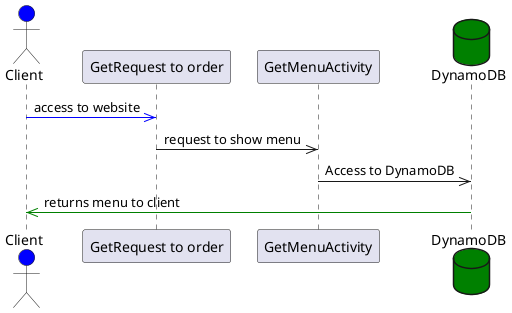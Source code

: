 @startuml
actor Client #blue
participant "GetRequest to order"
participant "GetMenuActivity"
database DynamoDB #green

Client -[#blue]>> "GetRequest to order" : access to website

"GetRequest to order" ->> "GetMenuActivity"  : request to show menu

"GetMenuActivity" ->> "DynamoDB" : Access to DynamoDB

DynamoDB -[#green]>> Client : returns menu to client
@enduml
